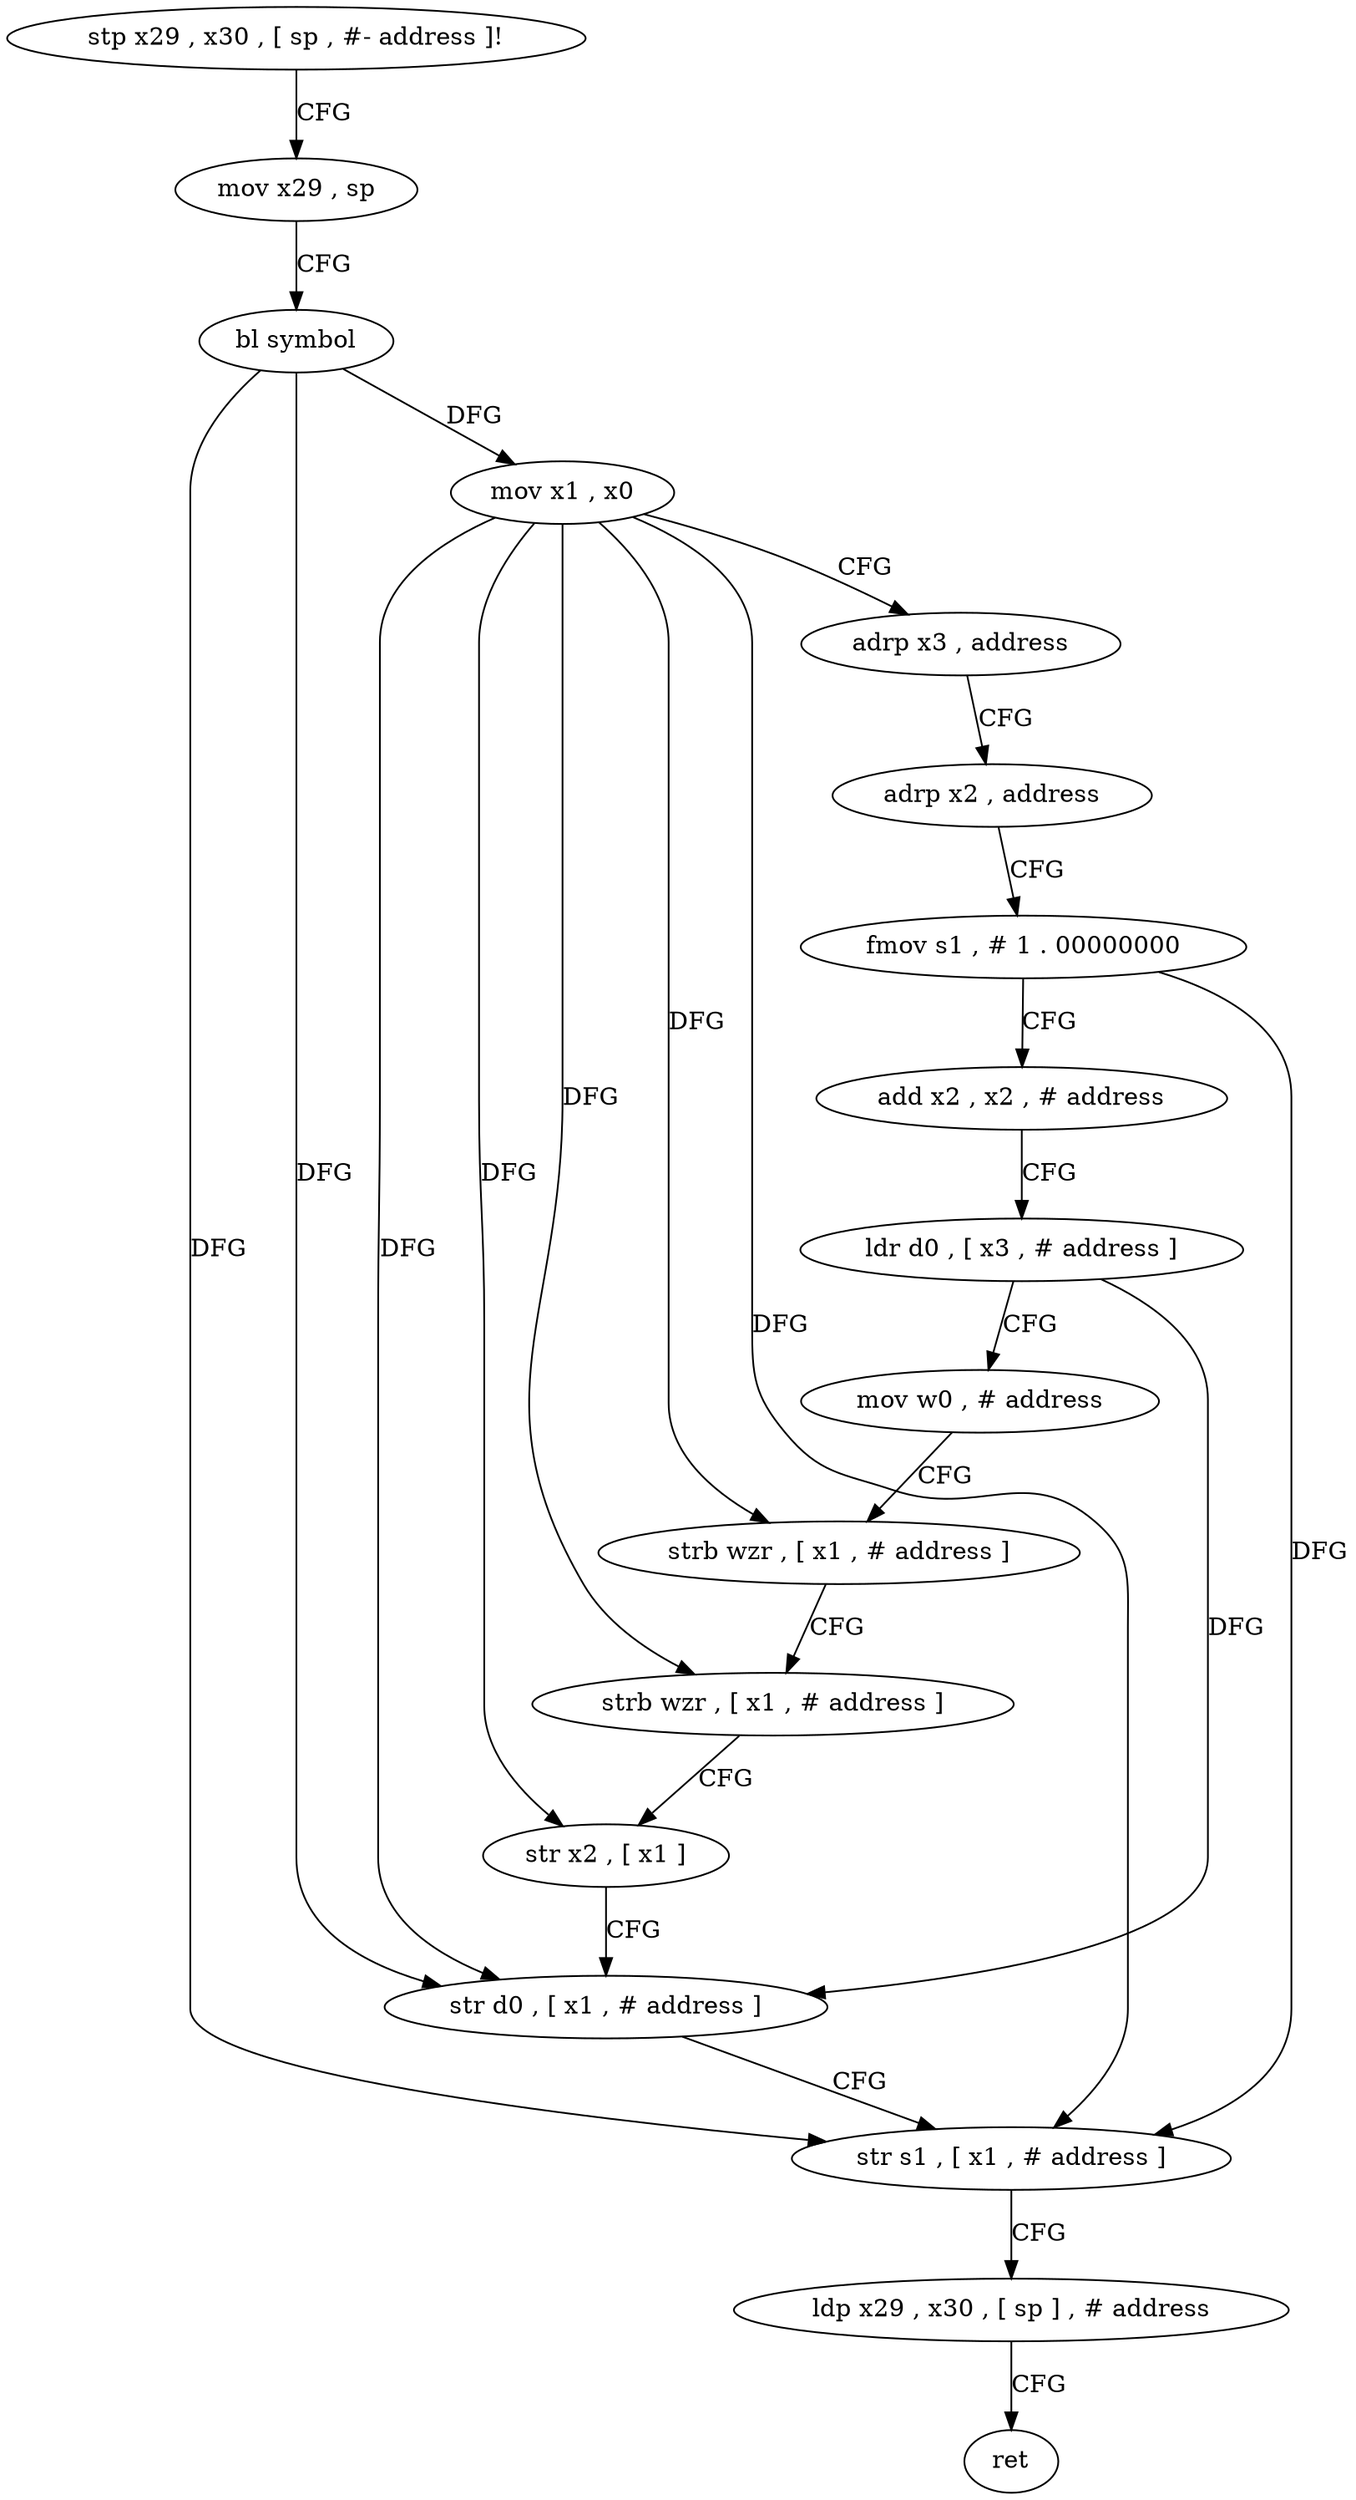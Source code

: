 digraph "func" {
"4263360" [label = "stp x29 , x30 , [ sp , #- address ]!" ]
"4263364" [label = "mov x29 , sp" ]
"4263368" [label = "bl symbol" ]
"4263372" [label = "mov x1 , x0" ]
"4263376" [label = "adrp x3 , address" ]
"4263380" [label = "adrp x2 , address" ]
"4263384" [label = "fmov s1 , # 1 . 00000000" ]
"4263388" [label = "add x2 , x2 , # address" ]
"4263392" [label = "ldr d0 , [ x3 , # address ]" ]
"4263396" [label = "mov w0 , # address" ]
"4263400" [label = "strb wzr , [ x1 , # address ]" ]
"4263404" [label = "strb wzr , [ x1 , # address ]" ]
"4263408" [label = "str x2 , [ x1 ]" ]
"4263412" [label = "str d0 , [ x1 , # address ]" ]
"4263416" [label = "str s1 , [ x1 , # address ]" ]
"4263420" [label = "ldp x29 , x30 , [ sp ] , # address" ]
"4263424" [label = "ret" ]
"4263360" -> "4263364" [ label = "CFG" ]
"4263364" -> "4263368" [ label = "CFG" ]
"4263368" -> "4263372" [ label = "DFG" ]
"4263368" -> "4263412" [ label = "DFG" ]
"4263368" -> "4263416" [ label = "DFG" ]
"4263372" -> "4263376" [ label = "CFG" ]
"4263372" -> "4263400" [ label = "DFG" ]
"4263372" -> "4263404" [ label = "DFG" ]
"4263372" -> "4263408" [ label = "DFG" ]
"4263372" -> "4263412" [ label = "DFG" ]
"4263372" -> "4263416" [ label = "DFG" ]
"4263376" -> "4263380" [ label = "CFG" ]
"4263380" -> "4263384" [ label = "CFG" ]
"4263384" -> "4263388" [ label = "CFG" ]
"4263384" -> "4263416" [ label = "DFG" ]
"4263388" -> "4263392" [ label = "CFG" ]
"4263392" -> "4263396" [ label = "CFG" ]
"4263392" -> "4263412" [ label = "DFG" ]
"4263396" -> "4263400" [ label = "CFG" ]
"4263400" -> "4263404" [ label = "CFG" ]
"4263404" -> "4263408" [ label = "CFG" ]
"4263408" -> "4263412" [ label = "CFG" ]
"4263412" -> "4263416" [ label = "CFG" ]
"4263416" -> "4263420" [ label = "CFG" ]
"4263420" -> "4263424" [ label = "CFG" ]
}
